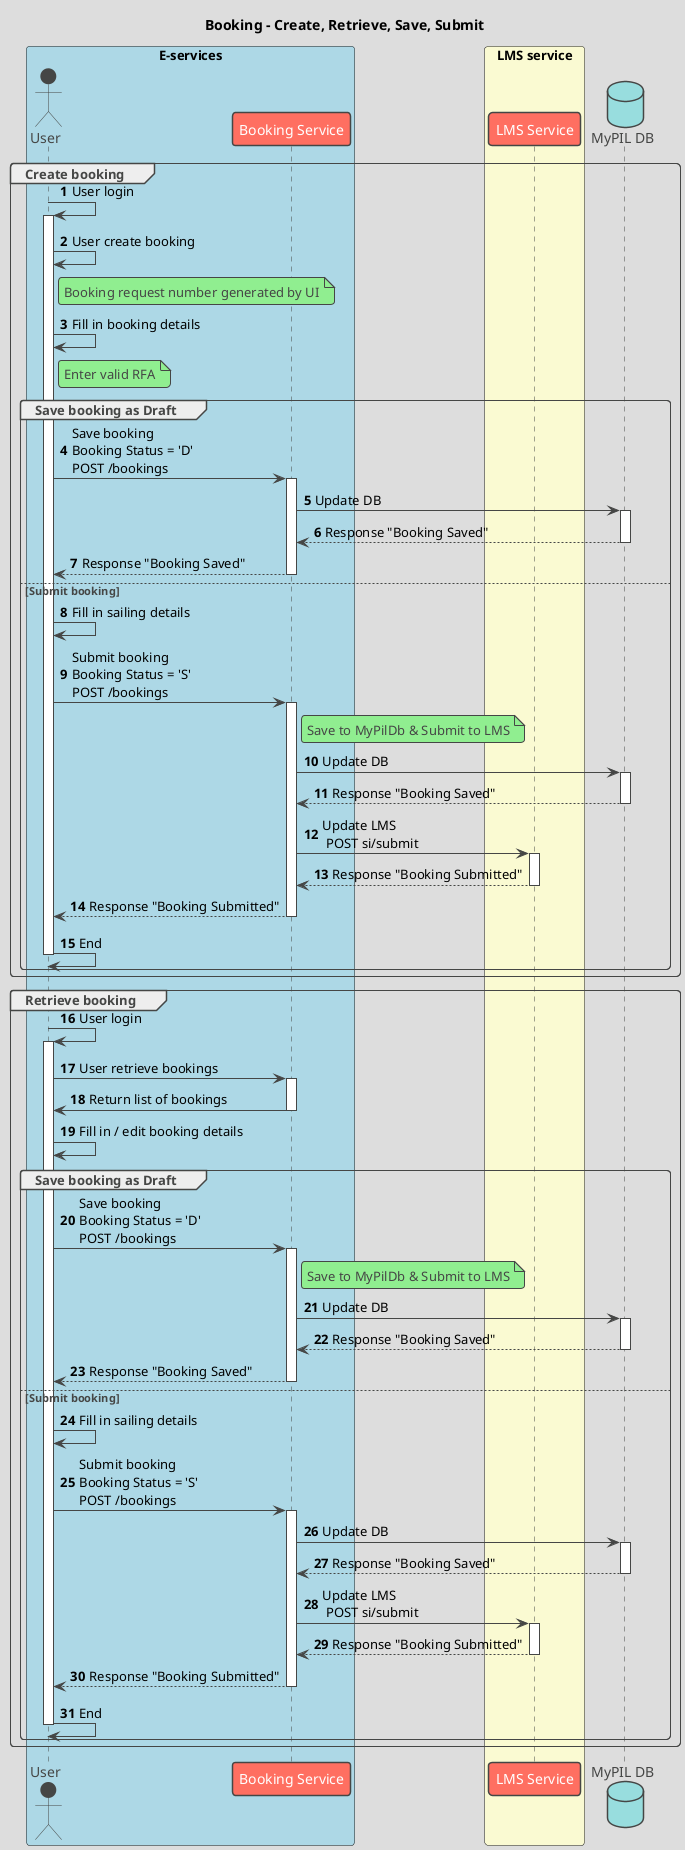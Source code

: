 @startuml Booking - Create, Retrieve, Save, Submit
!theme toy
title Booking - Create, Retrieve, Save, Submit
autonumber
box "E-services" #LightBlue
actor "User" as UI
participant "Booking Service" as BS
end box
box "LMS service" #LightGoldenRodYellow
participant "LMS Service" as LMS
end box
database "MyPIL DB" as MyPilDb
skinparam MaxMessageSize 5000

group Create booking
    UI -> UI++ : User login
    UI -> UI : User create booking
    Note right of UI : Booking request number generated by UI
    UI -> UI: Fill in booking details
    note right of UI : Enter valid RFA
    group Save booking as Draft
        UI -> BS++ : Save booking \nBooking Status = 'D'\nPOST /bookings
        BS -> MyPilDb++ : Update DB
        MyPilDb --> BS-- : Response "Booking Saved"
        BS --> UI-- : Response "Booking Saved"
        else Submit booking
        UI -> UI: Fill in sailing details
        UI -> BS++ : Submit booking\nBooking Status = 'S'\nPOST /bookings
        Note right of BS : Save to MyPilDb & Submit to LMS
        BS -> MyPilDb++ : Update DB
        MyPilDb --> BS-- : Response "Booking Saved"
        BS -> LMS++ : Update LMS\n POST si/submit
        LMS --> BS-- : Response "Booking Submitted"
        BS --> UI-- : Response "Booking Submitted"
        UI -> UI-- : End
    end
end
group Retrieve booking
    UI -> UI++ : User login
    UI -> BS++ : User retrieve bookings
    BS -> UI-- : Return list of bookings
    UI -> UI : Fill in / edit booking details
    group Save booking as Draft
        UI -> BS++ : Save booking\nBooking Status = 'D'\nPOST /bookings
        Note right of BS : Save to MyPilDb & Submit to LMS
        BS -> MyPilDb++ : Update DB
        MyPilDb --> BS-- : Response "Booking Saved"
        BS --> UI-- : Response "Booking Saved"
        else Submit booking
        UI -> UI: Fill in sailing details
        UI -> BS++ : Submit booking\nBooking Status = 'S'\nPOST /bookings
        BS -> MyPilDb++ : Update DB
        MyPilDb --> BS-- : Response "Booking Saved"
        BS -> LMS++ : Update LMS\n POST si/submit
        LMS --> BS-- : Response "Booking Submitted"
        BS --> UI-- : Response "Booking Submitted"
        UI -> UI-- : End
    end
end

@enduml